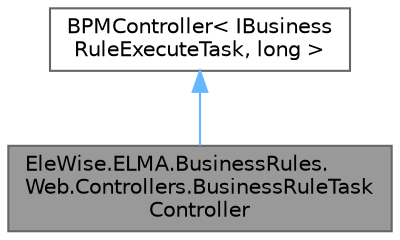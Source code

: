digraph "EleWise.ELMA.BusinessRules.Web.Controllers.BusinessRuleTaskController"
{
 // LATEX_PDF_SIZE
  bgcolor="transparent";
  edge [fontname=Helvetica,fontsize=10,labelfontname=Helvetica,labelfontsize=10];
  node [fontname=Helvetica,fontsize=10,shape=box,height=0.2,width=0.4];
  Node1 [id="Node000001",label="EleWise.ELMA.BusinessRules.\lWeb.Controllers.BusinessRuleTask\lController",height=0.2,width=0.4,color="gray40", fillcolor="grey60", style="filled", fontcolor="black",tooltip="Контроллер задач исполнения бизнес-правила"];
  Node2 -> Node1 [id="edge1_Node000001_Node000002",dir="back",color="steelblue1",style="solid",tooltip=" "];
  Node2 [id="Node000002",label="BPMController\< IBusiness\lRuleExecuteTask, long \>",height=0.2,width=0.4,color="gray40", fillcolor="white", style="filled",tooltip=" "];
}
